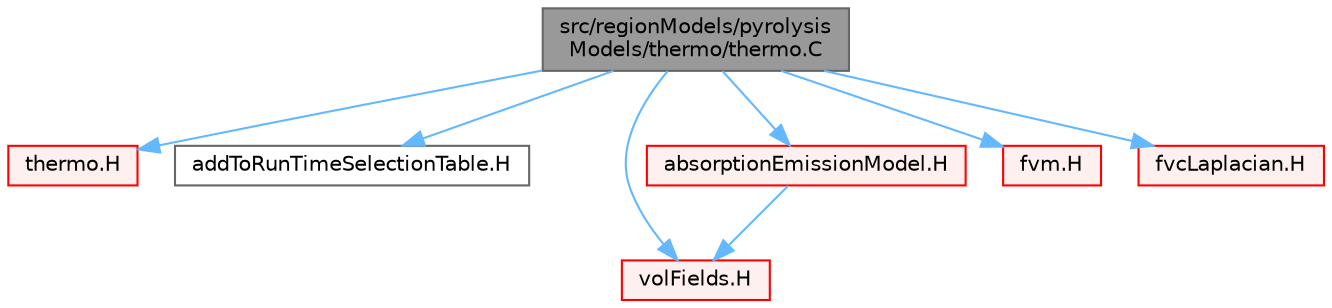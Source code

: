 digraph "src/regionModels/pyrolysisModels/thermo/thermo.C"
{
 // LATEX_PDF_SIZE
  bgcolor="transparent";
  edge [fontname=Helvetica,fontsize=10,labelfontname=Helvetica,labelfontsize=10];
  node [fontname=Helvetica,fontsize=10,shape=box,height=0.2,width=0.4];
  Node1 [id="Node000001",label="src/regionModels/pyrolysis\lModels/thermo/thermo.C",height=0.2,width=0.4,color="gray40", fillcolor="grey60", style="filled", fontcolor="black",tooltip=" "];
  Node1 -> Node2 [id="edge1_Node000001_Node000002",color="steelblue1",style="solid",tooltip=" "];
  Node2 [id="Node000002",label="thermo.H",height=0.2,width=0.4,color="red", fillcolor="#FFF0F0", style="filled",URL="$regionModels_2pyrolysisModels_2thermo_2thermo_8H.html",tooltip=" "];
  Node1 -> Node457 [id="edge2_Node000001_Node000457",color="steelblue1",style="solid",tooltip=" "];
  Node457 [id="Node000457",label="addToRunTimeSelectionTable.H",height=0.2,width=0.4,color="grey40", fillcolor="white", style="filled",URL="$addToRunTimeSelectionTable_8H.html",tooltip="Macros for easy insertion into run-time selection tables."];
  Node1 -> Node179 [id="edge3_Node000001_Node000179",color="steelblue1",style="solid",tooltip=" "];
  Node179 [id="Node000179",label="volFields.H",height=0.2,width=0.4,color="red", fillcolor="#FFF0F0", style="filled",URL="$volFields_8H.html",tooltip=" "];
  Node1 -> Node456 [id="edge4_Node000001_Node000456",color="steelblue1",style="solid",tooltip=" "];
  Node456 [id="Node000456",label="absorptionEmissionModel.H",height=0.2,width=0.4,color="red", fillcolor="#FFF0F0", style="filled",URL="$absorptionEmissionModel_8H.html",tooltip=" "];
  Node456 -> Node179 [id="edge5_Node000456_Node000179",color="steelblue1",style="solid",tooltip=" "];
  Node1 -> Node458 [id="edge6_Node000001_Node000458",color="steelblue1",style="solid",tooltip=" "];
  Node458 [id="Node000458",label="fvm.H",height=0.2,width=0.4,color="red", fillcolor="#FFF0F0", style="filled",URL="$fvm_8H.html",tooltip=" "];
  Node1 -> Node473 [id="edge7_Node000001_Node000473",color="steelblue1",style="solid",tooltip=" "];
  Node473 [id="Node000473",label="fvcLaplacian.H",height=0.2,width=0.4,color="red", fillcolor="#FFF0F0", style="filled",URL="$fvcLaplacian_8H.html",tooltip="Calculate the laplacian of the given field."];
}
